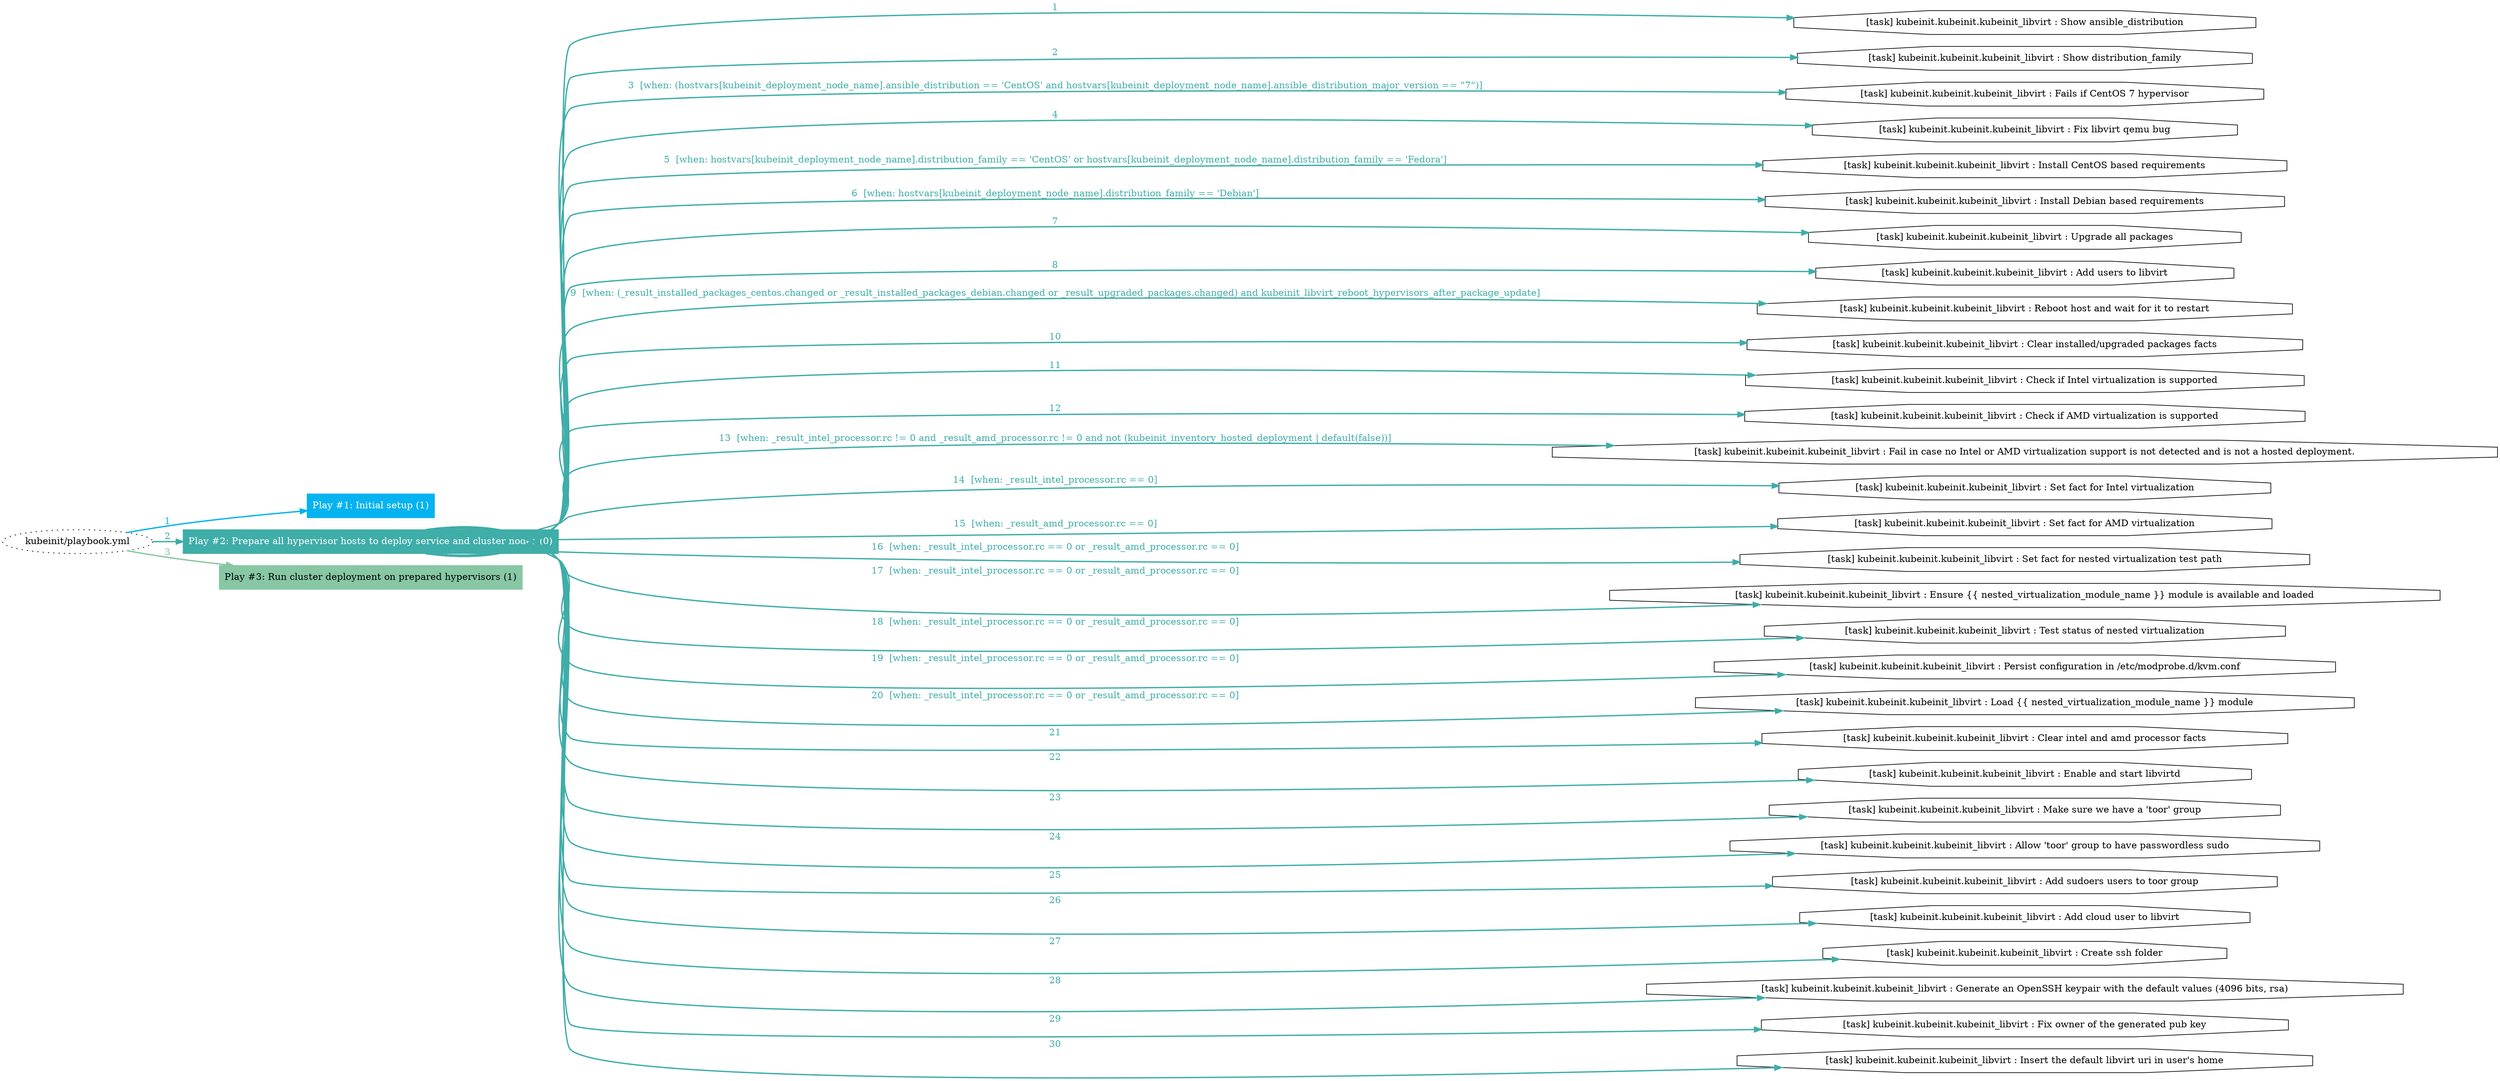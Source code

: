 digraph "kubeinit/playbook.yml "{
	graph [concentrate=true ordering=in rankdir=LR ratio=fill]
	edge [esep=5 sep=10]
	"kubeinit/playbook.yml" [id=root_node style=dotted]
	subgraph "Play #1: Initial setup (1) "{
		"Play #1: Initial setup (1)" [color="#05b3f0" fontcolor="#ffffff" id="play_607cd370-6ebc-4ab2-bd93-254b51783678" shape=box style=filled tooltip=localhost]
		"kubeinit/playbook.yml" -> "Play #1: Initial setup (1)" [label=1 color="#05b3f0" fontcolor="#05b3f0" id="edge_84565931-afdd-4bb8-839a-0e36bd701b1b" style=bold]
	}
	subgraph "Play #2: Prepare all hypervisor hosts to deploy service and cluster nodes (0) "{
		"Play #2: Prepare all hypervisor hosts to deploy service and cluster nodes (0)" [color="#3fada8" fontcolor="#ffffff" id="play_4e5b8f06-e741-4054-ab8b-cacae266f70a" shape=box style=filled tooltip=""]
		"kubeinit/playbook.yml" -> "Play #2: Prepare all hypervisor hosts to deploy service and cluster nodes (0)" [label=2 color="#3fada8" fontcolor="#3fada8" id="edge_044bf712-fda3-44e0-97b5-e0a680c67e9f" style=bold]
		"task_737fad14-8a0e-40a1-8525-09b3fe9de8c8" [label="[task] kubeinit.kubeinit.kubeinit_libvirt : Show ansible_distribution" id="task_737fad14-8a0e-40a1-8525-09b3fe9de8c8" shape=octagon tooltip="[task] kubeinit.kubeinit.kubeinit_libvirt : Show ansible_distribution"]
		"Play #2: Prepare all hypervisor hosts to deploy service and cluster nodes (0)" -> "task_737fad14-8a0e-40a1-8525-09b3fe9de8c8" [label=1 color="#3fada8" fontcolor="#3fada8" id="edge_96ccc270-8643-4a50-8ff4-27ca04b6130c" style=bold]
		"task_fc423e29-5dc3-4657-b9f7-fa7daafc57be" [label="[task] kubeinit.kubeinit.kubeinit_libvirt : Show distribution_family" id="task_fc423e29-5dc3-4657-b9f7-fa7daafc57be" shape=octagon tooltip="[task] kubeinit.kubeinit.kubeinit_libvirt : Show distribution_family"]
		"Play #2: Prepare all hypervisor hosts to deploy service and cluster nodes (0)" -> "task_fc423e29-5dc3-4657-b9f7-fa7daafc57be" [label=2 color="#3fada8" fontcolor="#3fada8" id="edge_27feffd1-d468-42c8-bff2-d29982476488" style=bold]
		"task_7f51c40c-506c-475b-9750-1cf8bad8a39e" [label="[task] kubeinit.kubeinit.kubeinit_libvirt : Fails if CentOS 7 hypervisor" id="task_7f51c40c-506c-475b-9750-1cf8bad8a39e" shape=octagon tooltip="[task] kubeinit.kubeinit.kubeinit_libvirt : Fails if CentOS 7 hypervisor"]
		"Play #2: Prepare all hypervisor hosts to deploy service and cluster nodes (0)" -> "task_7f51c40c-506c-475b-9750-1cf8bad8a39e" [label="3  [when: (hostvars[kubeinit_deployment_node_name].ansible_distribution == 'CentOS' and hostvars[kubeinit_deployment_node_name].ansible_distribution_major_version == \"7\")]" color="#3fada8" fontcolor="#3fada8" id="edge_c91768db-f683-47a2-9b40-bb8cbf43b75e" style=bold]
		"task_fdd606b1-954f-494e-939c-6c0cdb6cc6dc" [label="[task] kubeinit.kubeinit.kubeinit_libvirt : Fix libvirt qemu bug" id="task_fdd606b1-954f-494e-939c-6c0cdb6cc6dc" shape=octagon tooltip="[task] kubeinit.kubeinit.kubeinit_libvirt : Fix libvirt qemu bug"]
		"Play #2: Prepare all hypervisor hosts to deploy service and cluster nodes (0)" -> "task_fdd606b1-954f-494e-939c-6c0cdb6cc6dc" [label=4 color="#3fada8" fontcolor="#3fada8" id="edge_cab96707-0555-4c7f-a8eb-6dcf5bd4bafb" style=bold]
		"task_ea25c903-d651-47f2-bd01-30da4a570fe6" [label="[task] kubeinit.kubeinit.kubeinit_libvirt : Install CentOS based requirements" id="task_ea25c903-d651-47f2-bd01-30da4a570fe6" shape=octagon tooltip="[task] kubeinit.kubeinit.kubeinit_libvirt : Install CentOS based requirements"]
		"Play #2: Prepare all hypervisor hosts to deploy service and cluster nodes (0)" -> "task_ea25c903-d651-47f2-bd01-30da4a570fe6" [label="5  [when: hostvars[kubeinit_deployment_node_name].distribution_family == 'CentOS' or hostvars[kubeinit_deployment_node_name].distribution_family == 'Fedora']" color="#3fada8" fontcolor="#3fada8" id="edge_8bf6dfa3-43a7-4822-af66-c63ce3b183dc" style=bold]
		"task_8912b8ba-9d22-4131-aa25-498ef178eb93" [label="[task] kubeinit.kubeinit.kubeinit_libvirt : Install Debian based requirements" id="task_8912b8ba-9d22-4131-aa25-498ef178eb93" shape=octagon tooltip="[task] kubeinit.kubeinit.kubeinit_libvirt : Install Debian based requirements"]
		"Play #2: Prepare all hypervisor hosts to deploy service and cluster nodes (0)" -> "task_8912b8ba-9d22-4131-aa25-498ef178eb93" [label="6  [when: hostvars[kubeinit_deployment_node_name].distribution_family == 'Debian']" color="#3fada8" fontcolor="#3fada8" id="edge_4f628797-eefa-41c8-a63a-71a2a64e212e" style=bold]
		"task_2f12a98a-915d-4b99-8243-4bf67db2e04f" [label="[task] kubeinit.kubeinit.kubeinit_libvirt : Upgrade all packages" id="task_2f12a98a-915d-4b99-8243-4bf67db2e04f" shape=octagon tooltip="[task] kubeinit.kubeinit.kubeinit_libvirt : Upgrade all packages"]
		"Play #2: Prepare all hypervisor hosts to deploy service and cluster nodes (0)" -> "task_2f12a98a-915d-4b99-8243-4bf67db2e04f" [label=7 color="#3fada8" fontcolor="#3fada8" id="edge_f4ea5b7f-86ab-43bb-9140-c7d50b8c911d" style=bold]
		"task_53378bba-7402-4a4f-9d08-196b14d92c25" [label="[task] kubeinit.kubeinit.kubeinit_libvirt : Add users to libvirt" id="task_53378bba-7402-4a4f-9d08-196b14d92c25" shape=octagon tooltip="[task] kubeinit.kubeinit.kubeinit_libvirt : Add users to libvirt"]
		"Play #2: Prepare all hypervisor hosts to deploy service and cluster nodes (0)" -> "task_53378bba-7402-4a4f-9d08-196b14d92c25" [label=8 color="#3fada8" fontcolor="#3fada8" id="edge_380cd708-324e-4f78-a7e7-7df3339cc6f4" style=bold]
		"task_f052fb49-5175-4ba5-acf1-deb0908b2cb7" [label="[task] kubeinit.kubeinit.kubeinit_libvirt : Reboot host and wait for it to restart" id="task_f052fb49-5175-4ba5-acf1-deb0908b2cb7" shape=octagon tooltip="[task] kubeinit.kubeinit.kubeinit_libvirt : Reboot host and wait for it to restart"]
		"Play #2: Prepare all hypervisor hosts to deploy service and cluster nodes (0)" -> "task_f052fb49-5175-4ba5-acf1-deb0908b2cb7" [label="9  [when: (_result_installed_packages_centos.changed or _result_installed_packages_debian.changed or _result_upgraded_packages.changed) and kubeinit_libvirt_reboot_hypervisors_after_package_update]" color="#3fada8" fontcolor="#3fada8" id="edge_42dddbe2-1be6-455c-bd18-519184ac0a38" style=bold]
		"task_7e5d0e3c-cdbe-4e75-b96a-92a9f43d5ba1" [label="[task] kubeinit.kubeinit.kubeinit_libvirt : Clear installed/upgraded packages facts" id="task_7e5d0e3c-cdbe-4e75-b96a-92a9f43d5ba1" shape=octagon tooltip="[task] kubeinit.kubeinit.kubeinit_libvirt : Clear installed/upgraded packages facts"]
		"Play #2: Prepare all hypervisor hosts to deploy service and cluster nodes (0)" -> "task_7e5d0e3c-cdbe-4e75-b96a-92a9f43d5ba1" [label=10 color="#3fada8" fontcolor="#3fada8" id="edge_223da033-2bca-4979-a76c-7f41c1555bbd" style=bold]
		"task_9dae32c6-87c1-4ddc-8351-140a92c68470" [label="[task] kubeinit.kubeinit.kubeinit_libvirt : Check if Intel virtualization is supported" id="task_9dae32c6-87c1-4ddc-8351-140a92c68470" shape=octagon tooltip="[task] kubeinit.kubeinit.kubeinit_libvirt : Check if Intel virtualization is supported"]
		"Play #2: Prepare all hypervisor hosts to deploy service and cluster nodes (0)" -> "task_9dae32c6-87c1-4ddc-8351-140a92c68470" [label=11 color="#3fada8" fontcolor="#3fada8" id="edge_3385da05-fdb9-42aa-920a-b5d9f09da819" style=bold]
		"task_43224253-a77a-4896-92f0-da5c3c815afb" [label="[task] kubeinit.kubeinit.kubeinit_libvirt : Check if AMD virtualization is supported" id="task_43224253-a77a-4896-92f0-da5c3c815afb" shape=octagon tooltip="[task] kubeinit.kubeinit.kubeinit_libvirt : Check if AMD virtualization is supported"]
		"Play #2: Prepare all hypervisor hosts to deploy service and cluster nodes (0)" -> "task_43224253-a77a-4896-92f0-da5c3c815afb" [label=12 color="#3fada8" fontcolor="#3fada8" id="edge_7a5b78ac-b6a3-4106-95e4-8a898b7168e5" style=bold]
		"task_378537f5-c337-4739-83bf-7ed706142cf1" [label="[task] kubeinit.kubeinit.kubeinit_libvirt : Fail in case no Intel or AMD virtualization support is not detected and is not a hosted deployment." id="task_378537f5-c337-4739-83bf-7ed706142cf1" shape=octagon tooltip="[task] kubeinit.kubeinit.kubeinit_libvirt : Fail in case no Intel or AMD virtualization support is not detected and is not a hosted deployment."]
		"Play #2: Prepare all hypervisor hosts to deploy service and cluster nodes (0)" -> "task_378537f5-c337-4739-83bf-7ed706142cf1" [label="13  [when: _result_intel_processor.rc != 0 and _result_amd_processor.rc != 0 and not (kubeinit_inventory_hosted_deployment | default(false))]" color="#3fada8" fontcolor="#3fada8" id="edge_75867f53-5a27-4c31-91a5-df400ac5ebc2" style=bold]
		"task_7cad7ccd-37ba-4b94-bdd3-d131098fcc88" [label="[task] kubeinit.kubeinit.kubeinit_libvirt : Set fact for Intel virtualization" id="task_7cad7ccd-37ba-4b94-bdd3-d131098fcc88" shape=octagon tooltip="[task] kubeinit.kubeinit.kubeinit_libvirt : Set fact for Intel virtualization"]
		"Play #2: Prepare all hypervisor hosts to deploy service and cluster nodes (0)" -> "task_7cad7ccd-37ba-4b94-bdd3-d131098fcc88" [label="14  [when: _result_intel_processor.rc == 0]" color="#3fada8" fontcolor="#3fada8" id="edge_97f0a9bc-352a-439d-8006-7fec42c10169" style=bold]
		"task_4f726e9f-c880-4ed8-8145-203b24e14d16" [label="[task] kubeinit.kubeinit.kubeinit_libvirt : Set fact for AMD virtualization" id="task_4f726e9f-c880-4ed8-8145-203b24e14d16" shape=octagon tooltip="[task] kubeinit.kubeinit.kubeinit_libvirt : Set fact for AMD virtualization"]
		"Play #2: Prepare all hypervisor hosts to deploy service and cluster nodes (0)" -> "task_4f726e9f-c880-4ed8-8145-203b24e14d16" [label="15  [when: _result_amd_processor.rc == 0]" color="#3fada8" fontcolor="#3fada8" id="edge_fd3e6c0c-e827-4be0-b8af-de8cbf257389" style=bold]
		"task_38180379-4cdd-47aa-b54d-300361e43e51" [label="[task] kubeinit.kubeinit.kubeinit_libvirt : Set fact for nested virtualization test path" id="task_38180379-4cdd-47aa-b54d-300361e43e51" shape=octagon tooltip="[task] kubeinit.kubeinit.kubeinit_libvirt : Set fact for nested virtualization test path"]
		"Play #2: Prepare all hypervisor hosts to deploy service and cluster nodes (0)" -> "task_38180379-4cdd-47aa-b54d-300361e43e51" [label="16  [when: _result_intel_processor.rc == 0 or _result_amd_processor.rc == 0]" color="#3fada8" fontcolor="#3fada8" id="edge_e32185e2-a12d-433e-aef1-c7226b1fee0b" style=bold]
		"task_73bc62ed-4cb9-4c9c-8352-0043c83e38f2" [label="[task] kubeinit.kubeinit.kubeinit_libvirt : Ensure {{ nested_virtualization_module_name }} module is available and loaded" id="task_73bc62ed-4cb9-4c9c-8352-0043c83e38f2" shape=octagon tooltip="[task] kubeinit.kubeinit.kubeinit_libvirt : Ensure {{ nested_virtualization_module_name }} module is available and loaded"]
		"Play #2: Prepare all hypervisor hosts to deploy service and cluster nodes (0)" -> "task_73bc62ed-4cb9-4c9c-8352-0043c83e38f2" [label="17  [when: _result_intel_processor.rc == 0 or _result_amd_processor.rc == 0]" color="#3fada8" fontcolor="#3fada8" id="edge_3a52b22a-129d-4bc1-8046-6dde461ffdd9" style=bold]
		"task_f94f6bc5-a316-43d0-9ef0-71f76f42f6c7" [label="[task] kubeinit.kubeinit.kubeinit_libvirt : Test status of nested virtualization" id="task_f94f6bc5-a316-43d0-9ef0-71f76f42f6c7" shape=octagon tooltip="[task] kubeinit.kubeinit.kubeinit_libvirt : Test status of nested virtualization"]
		"Play #2: Prepare all hypervisor hosts to deploy service and cluster nodes (0)" -> "task_f94f6bc5-a316-43d0-9ef0-71f76f42f6c7" [label="18  [when: _result_intel_processor.rc == 0 or _result_amd_processor.rc == 0]" color="#3fada8" fontcolor="#3fada8" id="edge_f500a79f-9092-4c84-a47f-0c7683088331" style=bold]
		"task_1b45c9a2-1919-40dd-90fd-acbe74f3d0a8" [label="[task] kubeinit.kubeinit.kubeinit_libvirt : Persist configuration in /etc/modprobe.d/kvm.conf" id="task_1b45c9a2-1919-40dd-90fd-acbe74f3d0a8" shape=octagon tooltip="[task] kubeinit.kubeinit.kubeinit_libvirt : Persist configuration in /etc/modprobe.d/kvm.conf"]
		"Play #2: Prepare all hypervisor hosts to deploy service and cluster nodes (0)" -> "task_1b45c9a2-1919-40dd-90fd-acbe74f3d0a8" [label="19  [when: _result_intel_processor.rc == 0 or _result_amd_processor.rc == 0]" color="#3fada8" fontcolor="#3fada8" id="edge_a8ad92ed-354f-4f5b-8e27-536191f472ff" style=bold]
		"task_1f550246-2c3d-47f6-a09e-339325e95b6d" [label="[task] kubeinit.kubeinit.kubeinit_libvirt : Load {{ nested_virtualization_module_name }} module" id="task_1f550246-2c3d-47f6-a09e-339325e95b6d" shape=octagon tooltip="[task] kubeinit.kubeinit.kubeinit_libvirt : Load {{ nested_virtualization_module_name }} module"]
		"Play #2: Prepare all hypervisor hosts to deploy service and cluster nodes (0)" -> "task_1f550246-2c3d-47f6-a09e-339325e95b6d" [label="20  [when: _result_intel_processor.rc == 0 or _result_amd_processor.rc == 0]" color="#3fada8" fontcolor="#3fada8" id="edge_bc26641f-1d68-49f5-990f-8d06e3eda0da" style=bold]
		"task_ca4b7c9d-a96a-4888-8321-997833c5cff3" [label="[task] kubeinit.kubeinit.kubeinit_libvirt : Clear intel and amd processor facts" id="task_ca4b7c9d-a96a-4888-8321-997833c5cff3" shape=octagon tooltip="[task] kubeinit.kubeinit.kubeinit_libvirt : Clear intel and amd processor facts"]
		"Play #2: Prepare all hypervisor hosts to deploy service and cluster nodes (0)" -> "task_ca4b7c9d-a96a-4888-8321-997833c5cff3" [label=21 color="#3fada8" fontcolor="#3fada8" id="edge_daf8e6e8-1236-41e4-aadf-0d1c2d08e958" style=bold]
		"task_e011de50-54e9-4419-b3c0-513f1710af1e" [label="[task] kubeinit.kubeinit.kubeinit_libvirt : Enable and start libvirtd" id="task_e011de50-54e9-4419-b3c0-513f1710af1e" shape=octagon tooltip="[task] kubeinit.kubeinit.kubeinit_libvirt : Enable and start libvirtd"]
		"Play #2: Prepare all hypervisor hosts to deploy service and cluster nodes (0)" -> "task_e011de50-54e9-4419-b3c0-513f1710af1e" [label=22 color="#3fada8" fontcolor="#3fada8" id="edge_b7890b2f-12e3-4881-b441-249e59cec68a" style=bold]
		"task_5323479d-d912-494a-a483-f436291c4cce" [label="[task] kubeinit.kubeinit.kubeinit_libvirt : Make sure we have a 'toor' group" id="task_5323479d-d912-494a-a483-f436291c4cce" shape=octagon tooltip="[task] kubeinit.kubeinit.kubeinit_libvirt : Make sure we have a 'toor' group"]
		"Play #2: Prepare all hypervisor hosts to deploy service and cluster nodes (0)" -> "task_5323479d-d912-494a-a483-f436291c4cce" [label=23 color="#3fada8" fontcolor="#3fada8" id="edge_333961d0-8501-49a7-9540-1f6ddb035ece" style=bold]
		"task_2a219679-52ca-413d-a0e5-0e6cbd3705ca" [label="[task] kubeinit.kubeinit.kubeinit_libvirt : Allow 'toor' group to have passwordless sudo" id="task_2a219679-52ca-413d-a0e5-0e6cbd3705ca" shape=octagon tooltip="[task] kubeinit.kubeinit.kubeinit_libvirt : Allow 'toor' group to have passwordless sudo"]
		"Play #2: Prepare all hypervisor hosts to deploy service and cluster nodes (0)" -> "task_2a219679-52ca-413d-a0e5-0e6cbd3705ca" [label=24 color="#3fada8" fontcolor="#3fada8" id="edge_9a84e13d-58b1-4adf-ae3c-425e6eb97987" style=bold]
		"task_31644dac-441d-4020-8a1c-5fbee76e6b46" [label="[task] kubeinit.kubeinit.kubeinit_libvirt : Add sudoers users to toor group" id="task_31644dac-441d-4020-8a1c-5fbee76e6b46" shape=octagon tooltip="[task] kubeinit.kubeinit.kubeinit_libvirt : Add sudoers users to toor group"]
		"Play #2: Prepare all hypervisor hosts to deploy service and cluster nodes (0)" -> "task_31644dac-441d-4020-8a1c-5fbee76e6b46" [label=25 color="#3fada8" fontcolor="#3fada8" id="edge_bbf2dfa1-759d-4bb9-8cbc-f6dc9b5003c7" style=bold]
		"task_cb770c5c-2848-44e5-bfc7-20e89661d864" [label="[task] kubeinit.kubeinit.kubeinit_libvirt : Add cloud user to libvirt" id="task_cb770c5c-2848-44e5-bfc7-20e89661d864" shape=octagon tooltip="[task] kubeinit.kubeinit.kubeinit_libvirt : Add cloud user to libvirt"]
		"Play #2: Prepare all hypervisor hosts to deploy service and cluster nodes (0)" -> "task_cb770c5c-2848-44e5-bfc7-20e89661d864" [label=26 color="#3fada8" fontcolor="#3fada8" id="edge_22b5a68a-7b24-49ad-aa80-3eb6007a7b40" style=bold]
		"task_6b5277c8-cabc-4363-b391-248903190167" [label="[task] kubeinit.kubeinit.kubeinit_libvirt : Create ssh folder" id="task_6b5277c8-cabc-4363-b391-248903190167" shape=octagon tooltip="[task] kubeinit.kubeinit.kubeinit_libvirt : Create ssh folder"]
		"Play #2: Prepare all hypervisor hosts to deploy service and cluster nodes (0)" -> "task_6b5277c8-cabc-4363-b391-248903190167" [label=27 color="#3fada8" fontcolor="#3fada8" id="edge_18d38b77-298b-41b5-be5c-74e93294d06a" style=bold]
		"task_6224277e-d348-40e8-b60a-0a1f25592eb2" [label="[task] kubeinit.kubeinit.kubeinit_libvirt : Generate an OpenSSH keypair with the default values (4096 bits, rsa)" id="task_6224277e-d348-40e8-b60a-0a1f25592eb2" shape=octagon tooltip="[task] kubeinit.kubeinit.kubeinit_libvirt : Generate an OpenSSH keypair with the default values (4096 bits, rsa)"]
		"Play #2: Prepare all hypervisor hosts to deploy service and cluster nodes (0)" -> "task_6224277e-d348-40e8-b60a-0a1f25592eb2" [label=28 color="#3fada8" fontcolor="#3fada8" id="edge_579aa672-e2b3-4ec6-aa03-b6717965adf8" style=bold]
		"task_3ab58a47-d3f0-4298-8c57-bafd29151ad0" [label="[task] kubeinit.kubeinit.kubeinit_libvirt : Fix owner of the generated pub key" id="task_3ab58a47-d3f0-4298-8c57-bafd29151ad0" shape=octagon tooltip="[task] kubeinit.kubeinit.kubeinit_libvirt : Fix owner of the generated pub key"]
		"Play #2: Prepare all hypervisor hosts to deploy service and cluster nodes (0)" -> "task_3ab58a47-d3f0-4298-8c57-bafd29151ad0" [label=29 color="#3fada8" fontcolor="#3fada8" id="edge_e5362065-9a0e-40ba-85d8-bb544900631a" style=bold]
		"task_a9e0a126-313b-4574-92c1-6886d1c9f500" [label="[task] kubeinit.kubeinit.kubeinit_libvirt : Insert the default libvirt uri in user's home" id="task_a9e0a126-313b-4574-92c1-6886d1c9f500" shape=octagon tooltip="[task] kubeinit.kubeinit.kubeinit_libvirt : Insert the default libvirt uri in user's home"]
		"Play #2: Prepare all hypervisor hosts to deploy service and cluster nodes (0)" -> "task_a9e0a126-313b-4574-92c1-6886d1c9f500" [label=30 color="#3fada8" fontcolor="#3fada8" id="edge_73dbdc39-f3ff-4dac-9e03-59bbf74ee10f" style=bold]
	}
	subgraph "Play #3: Run cluster deployment on prepared hypervisors (1) "{
		"Play #3: Run cluster deployment on prepared hypervisors (1)" [color="#87c7a4" fontcolor="#000000" id="play_63a5fb08-b31a-45e9-857d-49e94ea7d605" shape=box style=filled tooltip=localhost]
		"kubeinit/playbook.yml" -> "Play #3: Run cluster deployment on prepared hypervisors (1)" [label=3 color="#87c7a4" fontcolor="#87c7a4" id="edge_d8bda17c-5bf5-4636-a041-2f215f634ac0" style=bold]
	}
}
